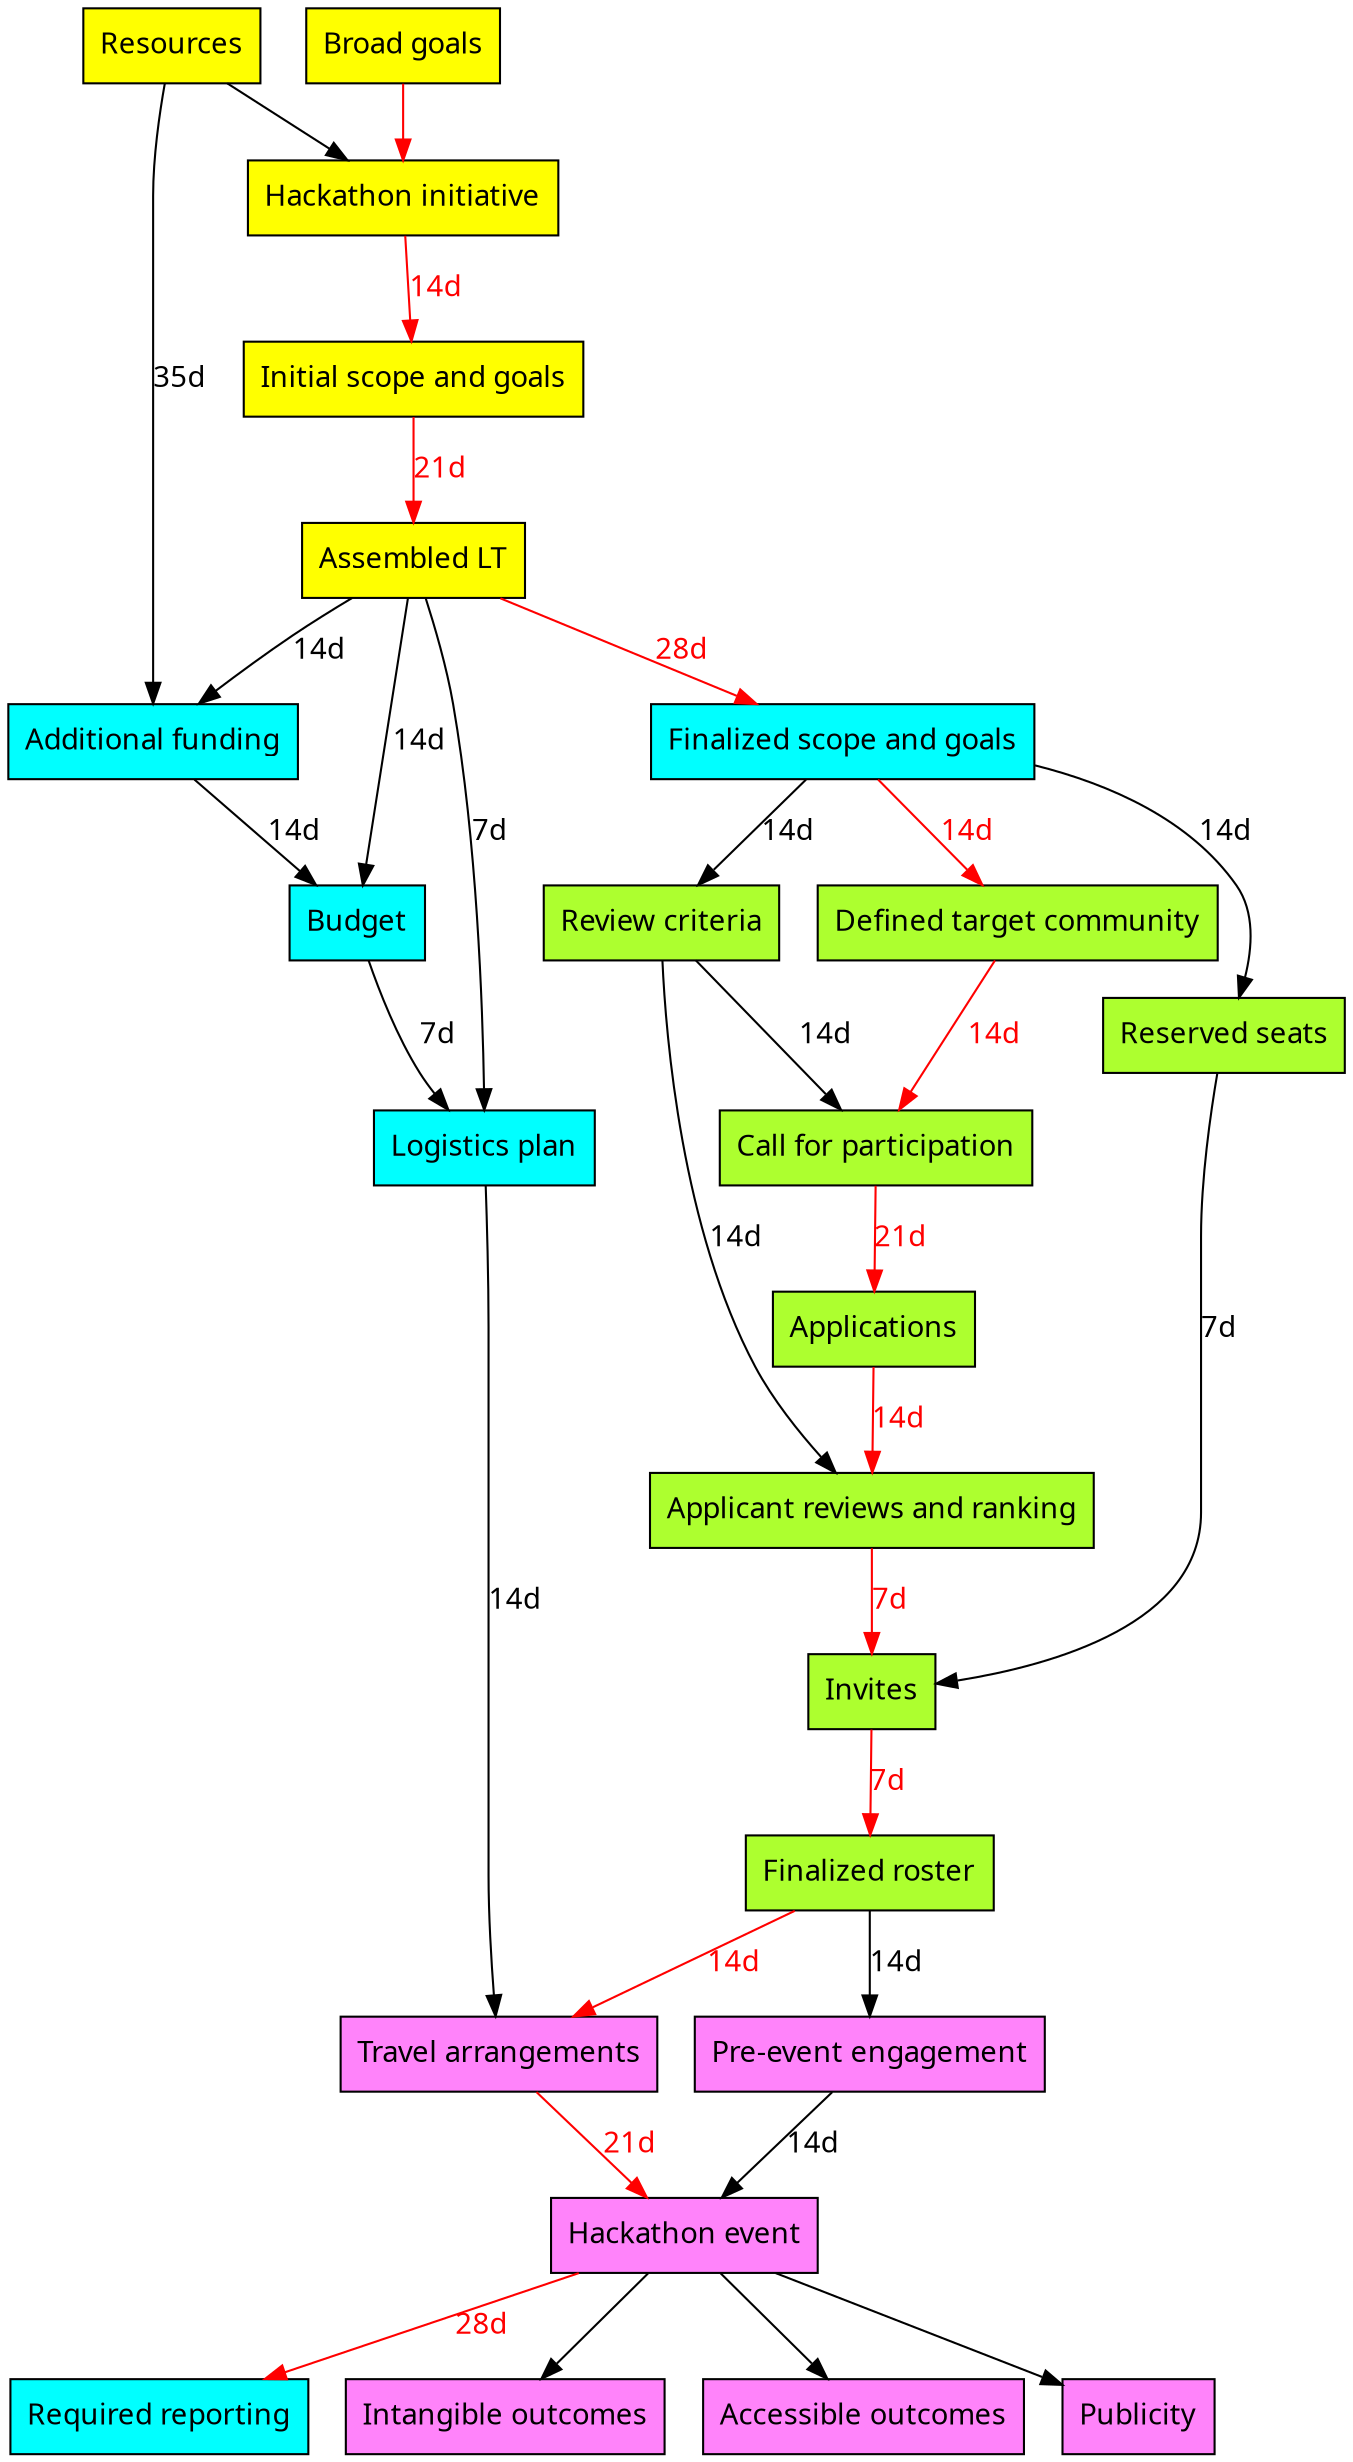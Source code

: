 digraph pert {
	/* This is a Program Evaluation and Review Technique (PERT) chart: 
	http://en.wikipedia.org/wiki/Program_evaluation_and_review_technique encoded in the
	"dot" graph drawing language. The graph can be visualized in a number of different 
	programs, the default being GraphViz (http://www.graphviz.org/). Feel free to edit
	this file at will. As a TO DO item it might be useful to visually identify sets of
	tasks and milestones that can be accomplished in parallel by team members between
	conference calls to get an idea of the number of synchronized interactions and 
	plenary decision points that are required.		
	*/

	node [ shape = box, style = filled, fontname = "Verdana" ];
	edge [ fontname = "Verdana" ];
	
	/* The following nodes are assumed to be the responsibility
	of the "instigators", i.e. the core team that precedes, and
	results in, a leadership team */
	subgraph instigators {
		node [fillcolor = yellow];
	
		"Broad goals"; // e.g. the goals of a research project that provides core funding
		"Resources"; // e.g. funding from a project under whose aegis the event is held
		"Hackathon initiative"; // the decision taken by instigators to organize a hackathon
		"Initial scope and goals"; // the scope and goals as perceived by the instigators
		"Assembled LT"; // a more or less finalized Leadership Team to organize the hackathon
	}
	
	/* The following nodes are assumed to be the responsibility
	of the leadership team */
	subgraph leadership_team {
		node [fillcolor = cyan];
	
		"Finalized scope and goals"; // the hackathon scope and goals as perceived by the LT
		"Additional funding"; // any additionally acquired funding
		"Budget"; // the budget for the hackathon, potentially covering travel, catering, accommodation and venue
		"Logistics plan"; // commitment to location, date, venue
		"Required reporting"; // any reporting that is required by the funders
	}
	
	/* The following nodes are concerned with the recruitment 
	process. These are actually also the responsibility of the LT,
	but they are marked up differently to make this process stand out */
	subgraph recruitment {
		node [fillcolor = greenyellow];

		"Reserved seats"; // a list of domain experts the LT want to invite
		"Defined target community"; // a list of potential participant types
		"Review criteria"; // set of criteria by which applicants are reviewed and ranked
		"Call for participation"; // a widely-circulated invitation to apply for participation
		"Applications"; // a set of completed applications, e.g. forms / email responses
		"Applicant reviews and ranking"; // reviews and ensuing ranking of applicants
		"Invites"; // invitations to domain experts and positively-reviewed applicants
		"Finalized roster"; // the final list of participants
	}
	
	/* The following nodes are the responsibility of all involved:
	the LT and the participants */
	subgraph everyone {
		node [fillcolor = orchid1];
	
		"Pre-event engagement"; // online interactions to refine scope and goals, and expectation management
		"Travel arrangements"; // participant travel and accommodation 
		"Hackathon event"; // the hackathon itself
		"Intangible outcomes"; // e.g. strengthened community, broader impacts
		"Accessible outcomes"; // e.g. publications, proposals, code
		"Publicity"; // e.g. social media, newsletters, hackathon proceedings
	}
	
	/* Edges are all annotated with	a naive estimate of the number of days it would
	take to accomplish the target milestone given the successful completion of the source
	milestone(s). Most milestones are assumed to be accomplished by an experienced
	leadership team with past experiences and artefacts to draw from. The turnaround time
	between many of these milestones is therefore now penciled in as two weeks or less 
	(e.g. the time between conference calls, the time to get a reply to an email). Tasks 
	that include interactions with others, such as funders, inexperienced participants, 
	travel agents and so on are assumed to take longer.
	*/	
	
	/* The following edges are assumed to constitute the "critical 
	path". As a TODO item, a specification of the time needed to achieve
	each milestone in this graph would allow us to compute the actual
	critical path and validate the following, subjective, assignments
	to the critical path */
	edge [color = red fontcolor = red];
	
	"Broad goals" -> "Hackathon initiative"; // starting condition
	"Hackathon initiative" -> "Initial scope and goals" [ label = "14d" ];
	"Initial scope and goals" -> "Assembled LT" [ label = "21d" ]; // await multiple responses
	"Assembled LT" -> "Finalized scope and goals" [ label = "28d" ]; // iterative debate
	"Finalized scope and goals" -> "Defined target community" [ label = "14d" ];
	"Defined target community" -> "Call for participation" [ label = "14d" ];
	"Call for participation" -> "Applications" [ label = "21d" ]; // await multiple responses
	"Applications" -> "Applicant reviews and ranking" [ label = "14d" ];
	"Applicant reviews and ranking" -> "Invites" [ label = "7d" ];
	"Invites" -> "Finalized roster" [ label = "7d" ];
	"Finalized roster" -> "Travel arrangements" [ label = "14d" ];
	"Travel arrangements" -> "Hackathon event" [ label = "21d" ]; // communicate with travel agents
	"Hackathon event" -> "Required reporting" [ label = "28d" ]; // probably less time sensitive
	
	/* These edges do not belong to the critical path. This doesn't mean
	they're somehow less important, just that they don't participate in the
	longest dependency chain. */
	edge [color = black fontcolor = black];
	
	"Resources" -> "Hackathon initiative"; // starting condition
	"Resources" -> "Additional funding" [ label = "35d" ]; // await multiple responses
	"Additional funding" -> "Budget" [ label = "14d" ];
	"Budget" -> "Logistics plan" [ label = "7d" ];
	"Logistics plan" -> "Travel arrangements" [ label = "14d" ];
	"Finalized scope and goals" -> "Reserved seats" [ label = "14d" ];
	"Finalized scope and goals" -> "Review criteria" [ label = "14d" ];
	"Review criteria" -> "Applicant reviews and ranking" [ label = "14d" ];	
	"Review criteria" -> "Call for participation" [ label = "14d" ];
	"Reserved seats" -> "Invites" [ label = "7d" ];
	"Finalized roster" -> "Pre-event engagement" [ label = "14d" ];
	"Pre-event engagement" -> "Hackathon event" [ label = "14d" ];
	"Assembled LT" -> "Additional funding" [ label = "14d" ];
	"Assembled LT" -> "Budget" [ label = "14d" ];
	"Assembled LT" -> "Logistics plan" [ label = "7d" ];
	
	// no real deadline on the below. 
	"Hackathon event" -> "Intangible outcomes";
	"Hackathon event" -> "Accessible outcomes";
	"Hackathon event" -> "Publicity";	
}
